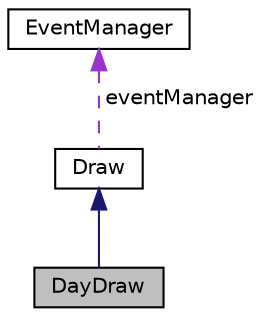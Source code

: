 digraph "DayDraw"
{
 // LATEX_PDF_SIZE
  edge [fontname="Helvetica",fontsize="10",labelfontname="Helvetica",labelfontsize="10"];
  node [fontname="Helvetica",fontsize="10",shape=record];
  Node1 [label="DayDraw",height=0.2,width=0.4,color="black", fillcolor="grey75", style="filled", fontcolor="black",tooltip=" "];
  Node2 -> Node1 [dir="back",color="midnightblue",fontsize="10",style="solid",fontname="Helvetica"];
  Node2 [label="Draw",height=0.2,width=0.4,color="black", fillcolor="white", style="filled",URL="$class_draw.html",tooltip=" "];
  Node3 -> Node2 [dir="back",color="darkorchid3",fontsize="10",style="dashed",label=" eventManager" ,fontname="Helvetica"];
  Node3 [label="EventManager",height=0.2,width=0.4,color="black", fillcolor="white", style="filled",URL="$class_event_manager.html",tooltip=" "];
}
